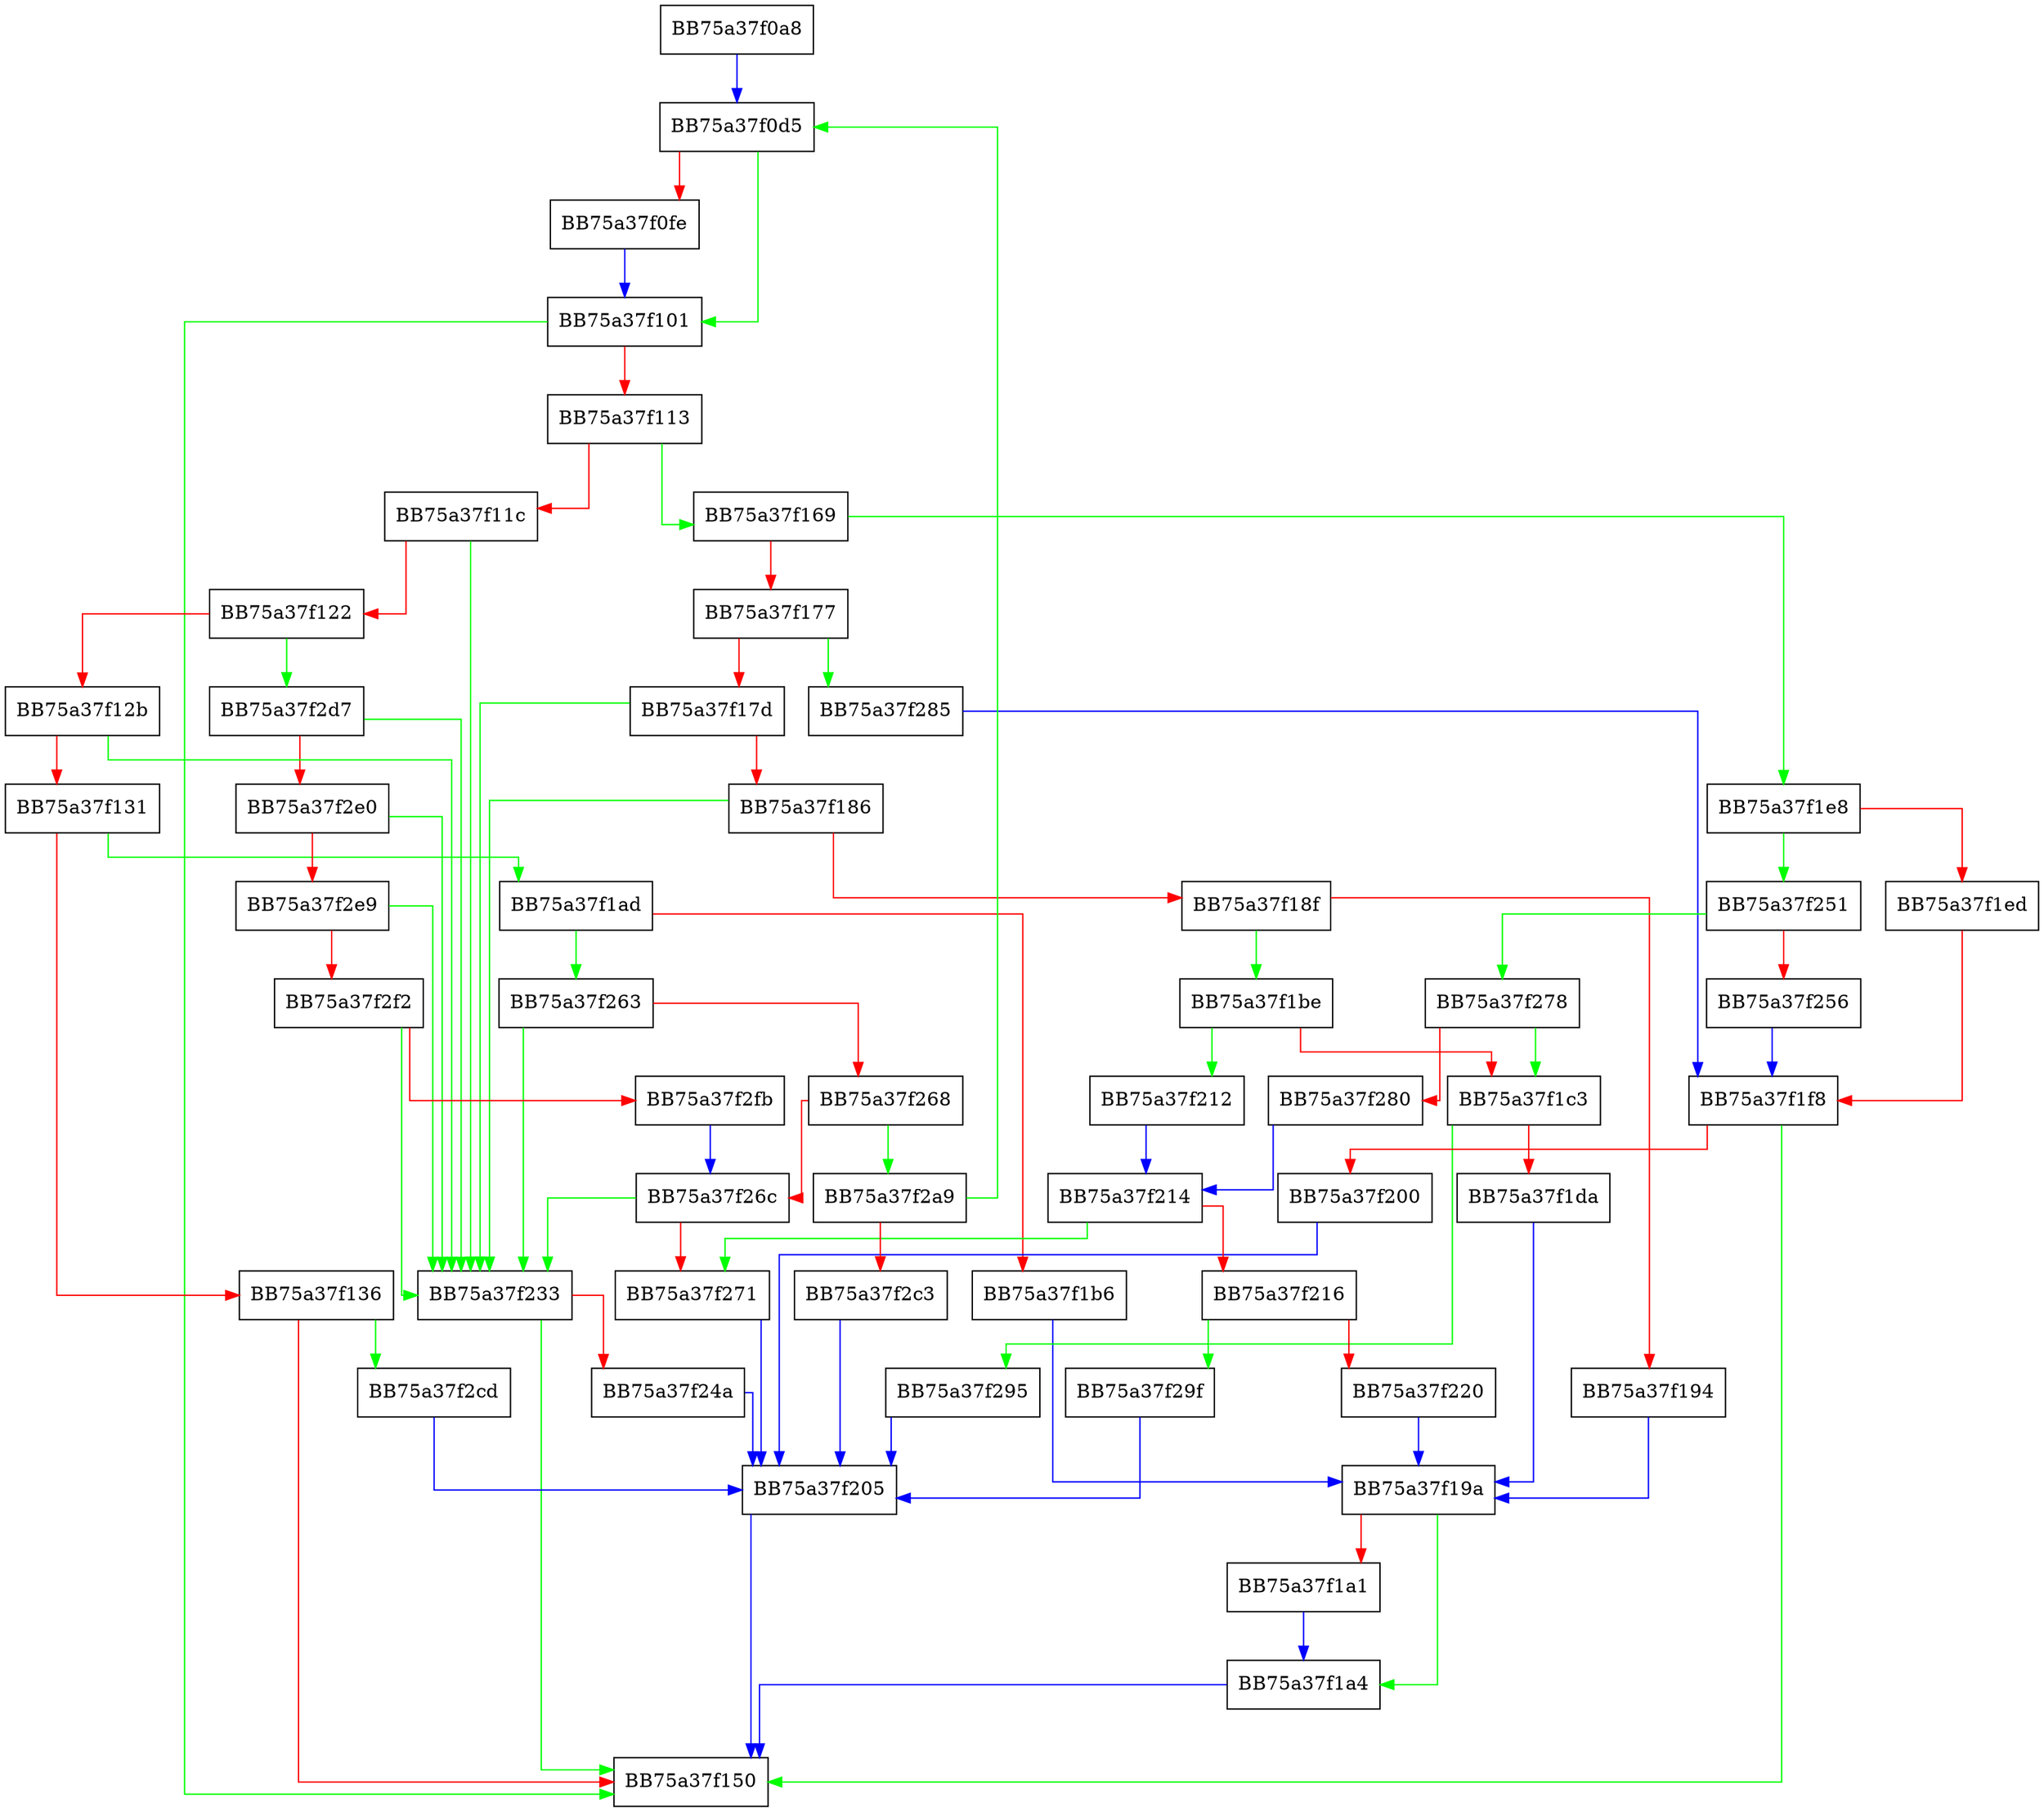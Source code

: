 digraph GetNextToken {
  node [shape="box"];
  graph [splines=ortho];
  BB75a37f0a8 -> BB75a37f0d5 [color="blue"];
  BB75a37f0d5 -> BB75a37f101 [color="green"];
  BB75a37f0d5 -> BB75a37f0fe [color="red"];
  BB75a37f0fe -> BB75a37f101 [color="blue"];
  BB75a37f101 -> BB75a37f150 [color="green"];
  BB75a37f101 -> BB75a37f113 [color="red"];
  BB75a37f113 -> BB75a37f169 [color="green"];
  BB75a37f113 -> BB75a37f11c [color="red"];
  BB75a37f11c -> BB75a37f233 [color="green"];
  BB75a37f11c -> BB75a37f122 [color="red"];
  BB75a37f122 -> BB75a37f2d7 [color="green"];
  BB75a37f122 -> BB75a37f12b [color="red"];
  BB75a37f12b -> BB75a37f233 [color="green"];
  BB75a37f12b -> BB75a37f131 [color="red"];
  BB75a37f131 -> BB75a37f1ad [color="green"];
  BB75a37f131 -> BB75a37f136 [color="red"];
  BB75a37f136 -> BB75a37f2cd [color="green"];
  BB75a37f136 -> BB75a37f150 [color="red"];
  BB75a37f169 -> BB75a37f1e8 [color="green"];
  BB75a37f169 -> BB75a37f177 [color="red"];
  BB75a37f177 -> BB75a37f285 [color="green"];
  BB75a37f177 -> BB75a37f17d [color="red"];
  BB75a37f17d -> BB75a37f233 [color="green"];
  BB75a37f17d -> BB75a37f186 [color="red"];
  BB75a37f186 -> BB75a37f233 [color="green"];
  BB75a37f186 -> BB75a37f18f [color="red"];
  BB75a37f18f -> BB75a37f1be [color="green"];
  BB75a37f18f -> BB75a37f194 [color="red"];
  BB75a37f194 -> BB75a37f19a [color="blue"];
  BB75a37f19a -> BB75a37f1a4 [color="green"];
  BB75a37f19a -> BB75a37f1a1 [color="red"];
  BB75a37f1a1 -> BB75a37f1a4 [color="blue"];
  BB75a37f1a4 -> BB75a37f150 [color="blue"];
  BB75a37f1ad -> BB75a37f263 [color="green"];
  BB75a37f1ad -> BB75a37f1b6 [color="red"];
  BB75a37f1b6 -> BB75a37f19a [color="blue"];
  BB75a37f1be -> BB75a37f212 [color="green"];
  BB75a37f1be -> BB75a37f1c3 [color="red"];
  BB75a37f1c3 -> BB75a37f295 [color="green"];
  BB75a37f1c3 -> BB75a37f1da [color="red"];
  BB75a37f1da -> BB75a37f19a [color="blue"];
  BB75a37f1e8 -> BB75a37f251 [color="green"];
  BB75a37f1e8 -> BB75a37f1ed [color="red"];
  BB75a37f1ed -> BB75a37f1f8 [color="red"];
  BB75a37f1f8 -> BB75a37f150 [color="green"];
  BB75a37f1f8 -> BB75a37f200 [color="red"];
  BB75a37f200 -> BB75a37f205 [color="blue"];
  BB75a37f205 -> BB75a37f150 [color="blue"];
  BB75a37f212 -> BB75a37f214 [color="blue"];
  BB75a37f214 -> BB75a37f271 [color="green"];
  BB75a37f214 -> BB75a37f216 [color="red"];
  BB75a37f216 -> BB75a37f29f [color="green"];
  BB75a37f216 -> BB75a37f220 [color="red"];
  BB75a37f220 -> BB75a37f19a [color="blue"];
  BB75a37f233 -> BB75a37f150 [color="green"];
  BB75a37f233 -> BB75a37f24a [color="red"];
  BB75a37f24a -> BB75a37f205 [color="blue"];
  BB75a37f251 -> BB75a37f278 [color="green"];
  BB75a37f251 -> BB75a37f256 [color="red"];
  BB75a37f256 -> BB75a37f1f8 [color="blue"];
  BB75a37f263 -> BB75a37f233 [color="green"];
  BB75a37f263 -> BB75a37f268 [color="red"];
  BB75a37f268 -> BB75a37f2a9 [color="green"];
  BB75a37f268 -> BB75a37f26c [color="red"];
  BB75a37f26c -> BB75a37f233 [color="green"];
  BB75a37f26c -> BB75a37f271 [color="red"];
  BB75a37f271 -> BB75a37f205 [color="blue"];
  BB75a37f278 -> BB75a37f1c3 [color="green"];
  BB75a37f278 -> BB75a37f280 [color="red"];
  BB75a37f280 -> BB75a37f214 [color="blue"];
  BB75a37f285 -> BB75a37f1f8 [color="blue"];
  BB75a37f295 -> BB75a37f205 [color="blue"];
  BB75a37f29f -> BB75a37f205 [color="blue"];
  BB75a37f2a9 -> BB75a37f0d5 [color="green"];
  BB75a37f2a9 -> BB75a37f2c3 [color="red"];
  BB75a37f2c3 -> BB75a37f205 [color="blue"];
  BB75a37f2cd -> BB75a37f205 [color="blue"];
  BB75a37f2d7 -> BB75a37f233 [color="green"];
  BB75a37f2d7 -> BB75a37f2e0 [color="red"];
  BB75a37f2e0 -> BB75a37f233 [color="green"];
  BB75a37f2e0 -> BB75a37f2e9 [color="red"];
  BB75a37f2e9 -> BB75a37f233 [color="green"];
  BB75a37f2e9 -> BB75a37f2f2 [color="red"];
  BB75a37f2f2 -> BB75a37f233 [color="green"];
  BB75a37f2f2 -> BB75a37f2fb [color="red"];
  BB75a37f2fb -> BB75a37f26c [color="blue"];
}
